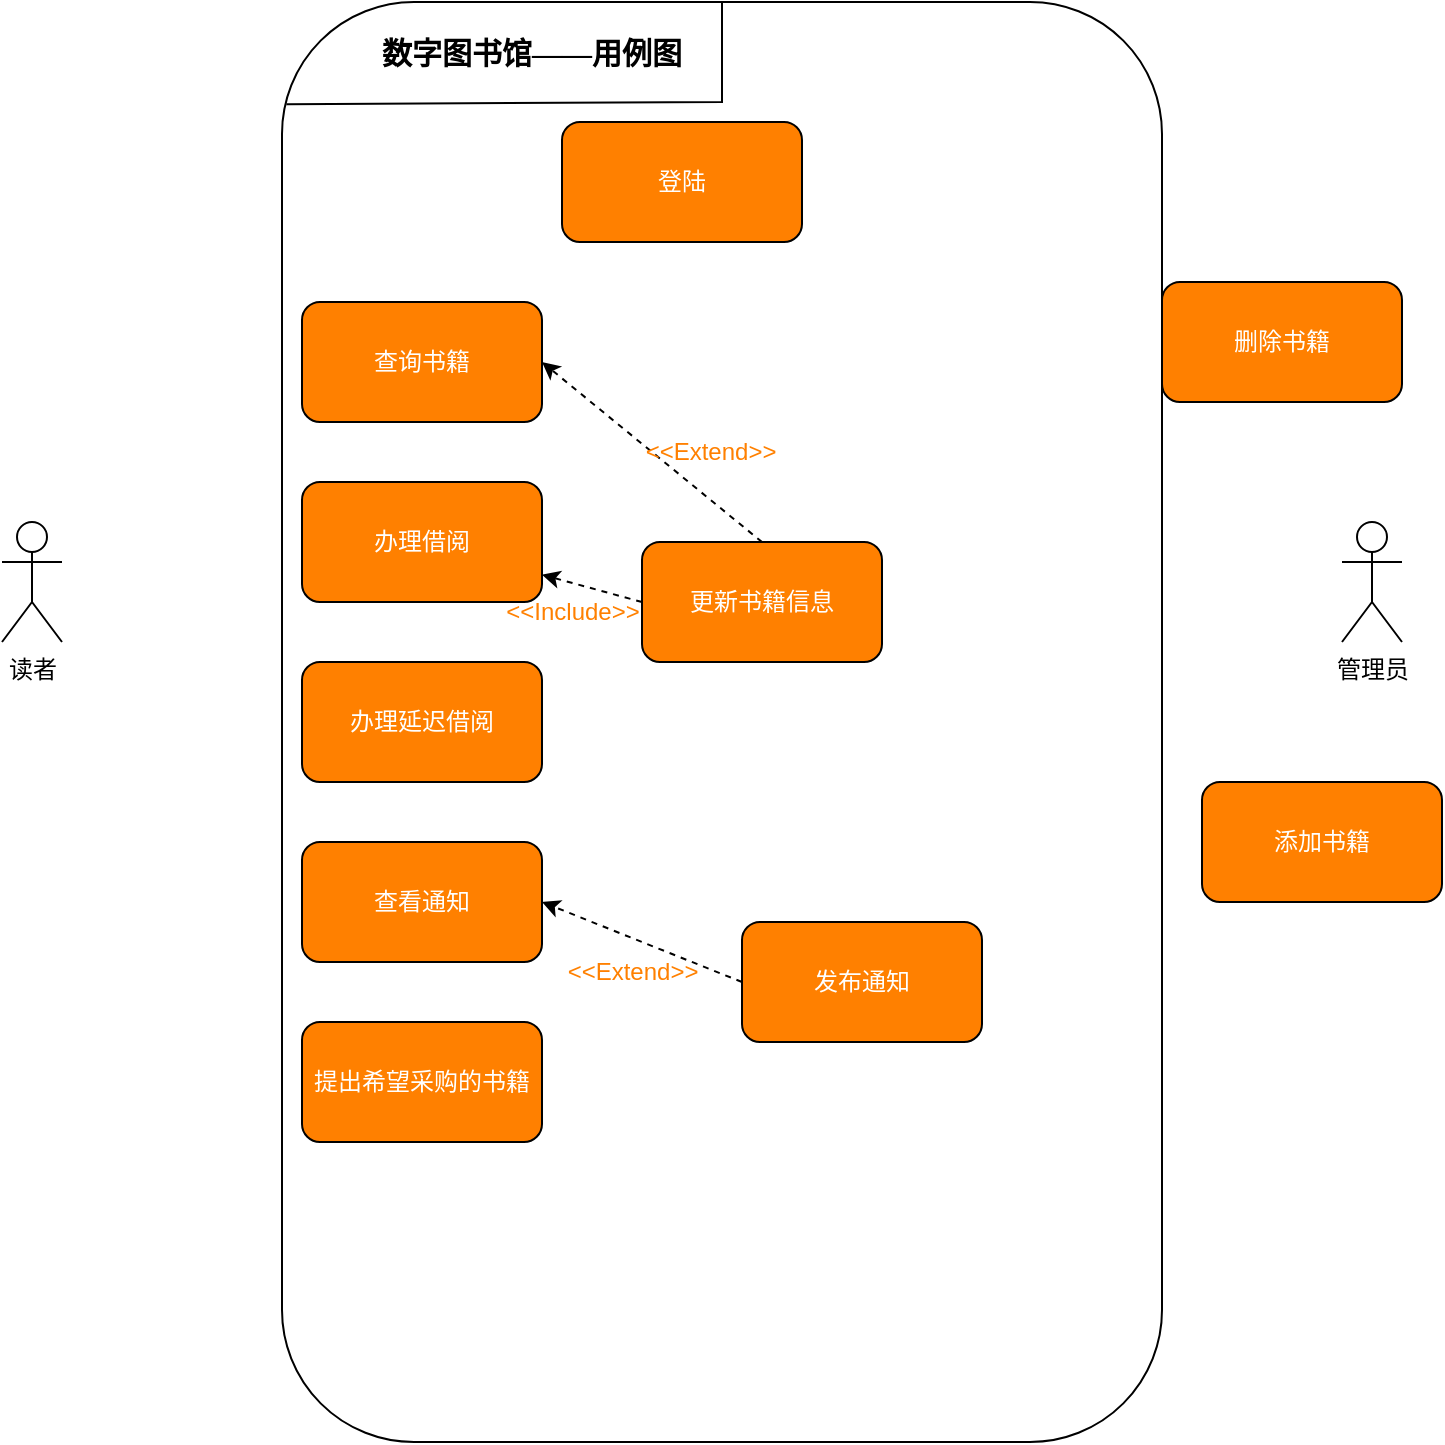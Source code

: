 <mxfile version="22.0.8" type="github">
  <diagram name="第 1 页" id="UjsorJp81rE4ruln6IIW">
    <mxGraphModel dx="1122" dy="794" grid="1" gridSize="10" guides="1" tooltips="1" connect="1" arrows="1" fold="1" page="1" pageScale="1" pageWidth="827" pageHeight="1169" math="0" shadow="0">
      <root>
        <mxCell id="0" />
        <mxCell id="1" parent="0" />
        <mxCell id="CTrD3tR8xtVE2NnZPOuH-8" value="" style="rounded=1;whiteSpace=wrap;html=1;fillColor=#FFFFFF;" parent="1" vertex="1">
          <mxGeometry x="200" y="80" width="440" height="720" as="geometry" />
        </mxCell>
        <mxCell id="CTrD3tR8xtVE2NnZPOuH-6" value="读者" style="shape=umlActor;verticalLabelPosition=bottom;verticalAlign=top;html=1;outlineConnect=0;" parent="1" vertex="1">
          <mxGeometry x="60" y="340" width="30" height="60" as="geometry" />
        </mxCell>
        <mxCell id="CTrD3tR8xtVE2NnZPOuH-7" value="管理员" style="shape=umlActor;verticalLabelPosition=bottom;verticalAlign=top;html=1;outlineConnect=0;" parent="1" vertex="1">
          <mxGeometry x="730" y="340" width="30" height="60" as="geometry" />
        </mxCell>
        <mxCell id="CTrD3tR8xtVE2NnZPOuH-11" value="" style="endArrow=none;html=1;rounded=0;exitX=0.005;exitY=0.071;exitDx=0;exitDy=0;exitPerimeter=0;entryX=0.5;entryY=0;entryDx=0;entryDy=0;" parent="1" source="CTrD3tR8xtVE2NnZPOuH-8" target="CTrD3tR8xtVE2NnZPOuH-8" edge="1">
          <mxGeometry width="50" height="50" relative="1" as="geometry">
            <mxPoint x="350" y="390" as="sourcePoint" />
            <mxPoint x="400" y="340" as="targetPoint" />
            <Array as="points">
              <mxPoint x="420" y="130" />
            </Array>
          </mxGeometry>
        </mxCell>
        <mxCell id="CTrD3tR8xtVE2NnZPOuH-12" value="&lt;font size=&quot;1&quot; face=&quot;Times New Roman&quot;&gt;&lt;b style=&quot;font-size: 15px;&quot;&gt;数字图书馆——用例图&lt;/b&gt;&lt;/font&gt;" style="text;html=1;strokeColor=none;fillColor=none;align=center;verticalAlign=middle;whiteSpace=wrap;rounded=0;" parent="1" vertex="1">
          <mxGeometry x="240" y="90" width="170" height="30" as="geometry" />
        </mxCell>
        <mxCell id="PpgQJFApu6MsIArDZZm_-1" value="&lt;font color=&quot;#ffffff&quot;&gt;登陆&lt;/font&gt;" style="rounded=1;whiteSpace=wrap;html=1;fillColor=#FF8000;" vertex="1" parent="1">
          <mxGeometry x="340" y="140" width="120" height="60" as="geometry" />
        </mxCell>
        <mxCell id="PpgQJFApu6MsIArDZZm_-2" value="&lt;font color=&quot;#ffffff&quot;&gt;&lt;span style=&quot;caret-color: rgb(255, 255, 255);&quot;&gt;办理延迟借阅&lt;/span&gt;&lt;/font&gt;" style="rounded=1;whiteSpace=wrap;html=1;fillColor=#FF8000;" vertex="1" parent="1">
          <mxGeometry x="210" y="410" width="120" height="60" as="geometry" />
        </mxCell>
        <mxCell id="PpgQJFApu6MsIArDZZm_-3" value="&lt;font color=&quot;#ffffff&quot;&gt;&lt;span style=&quot;caret-color: rgb(255, 255, 255);&quot;&gt;办理借阅&lt;/span&gt;&lt;/font&gt;" style="rounded=1;whiteSpace=wrap;html=1;fillColor=#FF8000;" vertex="1" parent="1">
          <mxGeometry x="210" y="320" width="120" height="60" as="geometry" />
        </mxCell>
        <mxCell id="PpgQJFApu6MsIArDZZm_-4" value="&lt;font color=&quot;#ffffff&quot;&gt;&lt;span style=&quot;caret-color: rgb(255, 255, 255);&quot;&gt;查询书籍&lt;/span&gt;&lt;/font&gt;" style="rounded=1;whiteSpace=wrap;html=1;fillColor=#FF8000;" vertex="1" parent="1">
          <mxGeometry x="210" y="230" width="120" height="60" as="geometry" />
        </mxCell>
        <mxCell id="PpgQJFApu6MsIArDZZm_-5" value="&lt;font color=&quot;#ffffff&quot;&gt;&lt;span style=&quot;caret-color: rgb(255, 255, 255);&quot;&gt;查看通知&lt;/span&gt;&lt;/font&gt;" style="rounded=1;whiteSpace=wrap;html=1;fillColor=#FF8000;" vertex="1" parent="1">
          <mxGeometry x="210" y="500" width="120" height="60" as="geometry" />
        </mxCell>
        <mxCell id="PpgQJFApu6MsIArDZZm_-6" value="&lt;font color=&quot;#ffffff&quot;&gt;&lt;span style=&quot;caret-color: rgb(255, 255, 255);&quot;&gt;提出希望采购的书籍&lt;/span&gt;&lt;/font&gt;" style="rounded=1;whiteSpace=wrap;html=1;fillColor=#FF8000;" vertex="1" parent="1">
          <mxGeometry x="210" y="590" width="120" height="60" as="geometry" />
        </mxCell>
        <mxCell id="PpgQJFApu6MsIArDZZm_-8" style="rounded=0;orthogonalLoop=1;jettySize=auto;html=1;exitX=0;exitY=0.5;exitDx=0;exitDy=0;entryX=1;entryY=0.5;entryDx=0;entryDy=0;dashed=1;" edge="1" parent="1" source="PpgQJFApu6MsIArDZZm_-7" target="PpgQJFApu6MsIArDZZm_-5">
          <mxGeometry relative="1" as="geometry" />
        </mxCell>
        <mxCell id="PpgQJFApu6MsIArDZZm_-7" value="&lt;font color=&quot;#ffffff&quot;&gt;&lt;span style=&quot;caret-color: rgb(255, 255, 255);&quot;&gt;发布通知&lt;/span&gt;&lt;/font&gt;" style="rounded=1;whiteSpace=wrap;html=1;fillColor=#FF8000;" vertex="1" parent="1">
          <mxGeometry x="430" y="540" width="120" height="60" as="geometry" />
        </mxCell>
        <mxCell id="PpgQJFApu6MsIArDZZm_-10" value="&lt;font color=&quot;#ff8000&quot;&gt;&amp;lt;&amp;lt;Extend&amp;gt;&amp;gt;&lt;/font&gt;" style="text;html=1;align=center;verticalAlign=middle;resizable=0;points=[];autosize=1;strokeColor=none;fillColor=none;" vertex="1" parent="1">
          <mxGeometry x="330" y="550" width="90" height="30" as="geometry" />
        </mxCell>
        <mxCell id="PpgQJFApu6MsIArDZZm_-17" style="rounded=0;orthogonalLoop=1;jettySize=auto;html=1;exitX=0.5;exitY=0;exitDx=0;exitDy=0;entryX=1;entryY=0.5;entryDx=0;entryDy=0;dashed=1;" edge="1" parent="1" source="PpgQJFApu6MsIArDZZm_-11" target="PpgQJFApu6MsIArDZZm_-4">
          <mxGeometry relative="1" as="geometry" />
        </mxCell>
        <mxCell id="PpgQJFApu6MsIArDZZm_-19" style="rounded=0;orthogonalLoop=1;jettySize=auto;html=1;exitX=0;exitY=0.5;exitDx=0;exitDy=0;dashed=1;" edge="1" parent="1" source="PpgQJFApu6MsIArDZZm_-11" target="PpgQJFApu6MsIArDZZm_-3">
          <mxGeometry relative="1" as="geometry" />
        </mxCell>
        <mxCell id="PpgQJFApu6MsIArDZZm_-11" value="&lt;font color=&quot;#ffffff&quot;&gt;&lt;span style=&quot;caret-color: rgb(255, 255, 255);&quot;&gt;更新书籍信息&lt;/span&gt;&lt;/font&gt;" style="rounded=1;whiteSpace=wrap;html=1;fillColor=#FF8000;" vertex="1" parent="1">
          <mxGeometry x="380" y="350" width="120" height="60" as="geometry" />
        </mxCell>
        <mxCell id="PpgQJFApu6MsIArDZZm_-14" value="&lt;font color=&quot;#ffffff&quot;&gt;&lt;span style=&quot;caret-color: rgb(255, 255, 255);&quot;&gt;添加书籍&lt;/span&gt;&lt;/font&gt;" style="rounded=1;whiteSpace=wrap;html=1;fillColor=#FF8000;" vertex="1" parent="1">
          <mxGeometry x="660" y="470" width="120" height="60" as="geometry" />
        </mxCell>
        <mxCell id="PpgQJFApu6MsIArDZZm_-15" value="&lt;font color=&quot;#ffffff&quot;&gt;&lt;span style=&quot;caret-color: rgb(255, 255, 255);&quot;&gt;删除书籍&lt;/span&gt;&lt;/font&gt;" style="rounded=1;whiteSpace=wrap;html=1;fillColor=#FF8000;" vertex="1" parent="1">
          <mxGeometry x="640" y="220" width="120" height="60" as="geometry" />
        </mxCell>
        <mxCell id="PpgQJFApu6MsIArDZZm_-18" value="&lt;font color=&quot;#ff8000&quot;&gt;&amp;lt;&amp;lt;Extend&amp;gt;&amp;gt;&lt;/font&gt;" style="text;html=1;align=center;verticalAlign=middle;resizable=0;points=[];autosize=1;strokeColor=none;fillColor=none;" vertex="1" parent="1">
          <mxGeometry x="369" y="290" width="90" height="30" as="geometry" />
        </mxCell>
        <mxCell id="PpgQJFApu6MsIArDZZm_-20" value="&lt;font color=&quot;#ff8000&quot;&gt;&amp;lt;&amp;lt;Include&amp;gt;&amp;gt;&lt;/font&gt;" style="text;html=1;align=center;verticalAlign=middle;resizable=0;points=[];autosize=1;strokeColor=none;fillColor=none;" vertex="1" parent="1">
          <mxGeometry x="300" y="370" width="90" height="30" as="geometry" />
        </mxCell>
      </root>
    </mxGraphModel>
  </diagram>
</mxfile>
